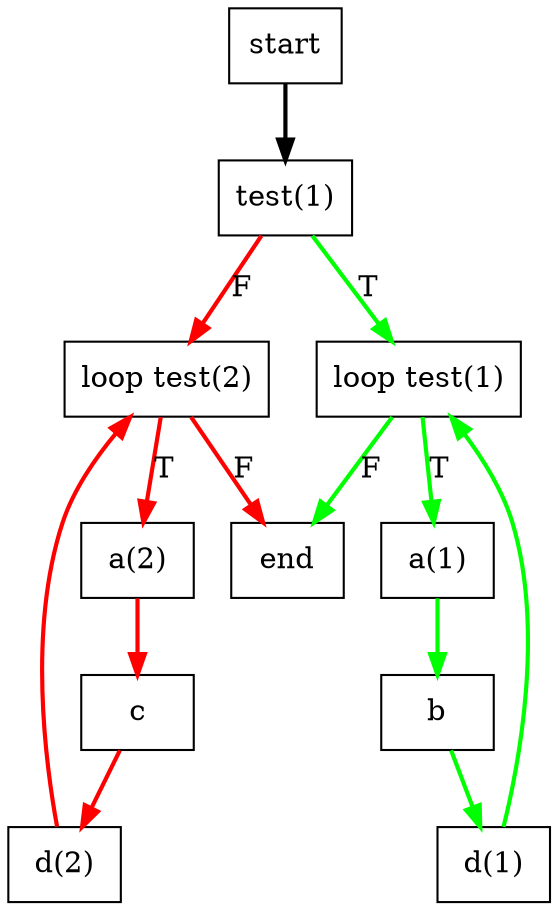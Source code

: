 digraph G {
  start [label = "start", shape = box];
  end [label = "end", shape = box];
  looptest1 [label = "loop test(1)", shape = box];
  looptest2 [label = "loop test(2)", shape = box];
  a1 [label = "a(1)", shape = box];
  a2 [label = "a(2)", shape = box];
  b [label = "b", shape = box];
  c [label = "c", shape = box];
  d1 [label = "d(1)", shape = box];
  d2 [label = "d(2)", shape = box];
  test1 [label = "test(1)", shape = box];

  start -> test1 [style = bold];
  looptest1 -> a1 [style = bold, color = green, label = "T"];
  looptest1 -> end [style = bold, color = green, label = "F"];
  looptest2 -> a2 [style = bold, color = red, label = "T"];
  looptest2 -> end [style = bold, color = red, label = "F"];
  a1 -> b [style = bold, color = green];
  a2 -> c [style = bold, color = red];
  test1 -> looptest1 [style = bold, color = green, label = "T"];
  test1 -> looptest2 [style = bold, color = red, label = "F"];
  b -> d1 [style = bold, color = green];
  c -> d2 [style = bold, color = red];
  d1 -> looptest1 [style = bold, color = green];
  d2 -> looptest2 [style = bold, color = red];

}